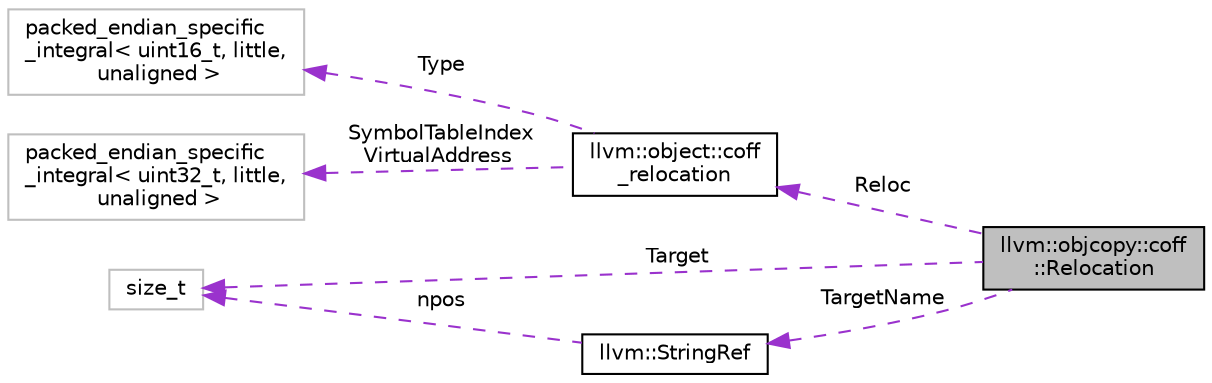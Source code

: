 digraph "llvm::objcopy::coff::Relocation"
{
 // LATEX_PDF_SIZE
  bgcolor="transparent";
  edge [fontname="Helvetica",fontsize="10",labelfontname="Helvetica",labelfontsize="10"];
  node [fontname="Helvetica",fontsize="10",shape=record];
  rankdir="LR";
  Node1 [label="llvm::objcopy::coff\l::Relocation",height=0.2,width=0.4,color="black", fillcolor="grey75", style="filled", fontcolor="black",tooltip=" "];
  Node2 -> Node1 [dir="back",color="darkorchid3",fontsize="10",style="dashed",label=" Reloc" ,fontname="Helvetica"];
  Node2 [label="llvm::object::coff\l_relocation",height=0.2,width=0.4,color="black",URL="$structllvm_1_1object_1_1coff__relocation.html",tooltip=" "];
  Node3 -> Node2 [dir="back",color="darkorchid3",fontsize="10",style="dashed",label=" Type" ,fontname="Helvetica"];
  Node3 [label="packed_endian_specific\l_integral\< uint16_t, little,\l unaligned \>",height=0.2,width=0.4,color="grey75",tooltip=" "];
  Node4 -> Node2 [dir="back",color="darkorchid3",fontsize="10",style="dashed",label=" SymbolTableIndex\nVirtualAddress" ,fontname="Helvetica"];
  Node4 [label="packed_endian_specific\l_integral\< uint32_t, little,\l unaligned \>",height=0.2,width=0.4,color="grey75",tooltip=" "];
  Node5 -> Node1 [dir="back",color="darkorchid3",fontsize="10",style="dashed",label=" TargetName" ,fontname="Helvetica"];
  Node5 [label="llvm::StringRef",height=0.2,width=0.4,color="black",URL="$classllvm_1_1StringRef.html",tooltip="StringRef - Represent a constant reference to a string, i.e."];
  Node6 -> Node5 [dir="back",color="darkorchid3",fontsize="10",style="dashed",label=" npos" ,fontname="Helvetica"];
  Node6 [label="size_t",height=0.2,width=0.4,color="grey75",tooltip=" "];
  Node6 -> Node1 [dir="back",color="darkorchid3",fontsize="10",style="dashed",label=" Target" ,fontname="Helvetica"];
}
